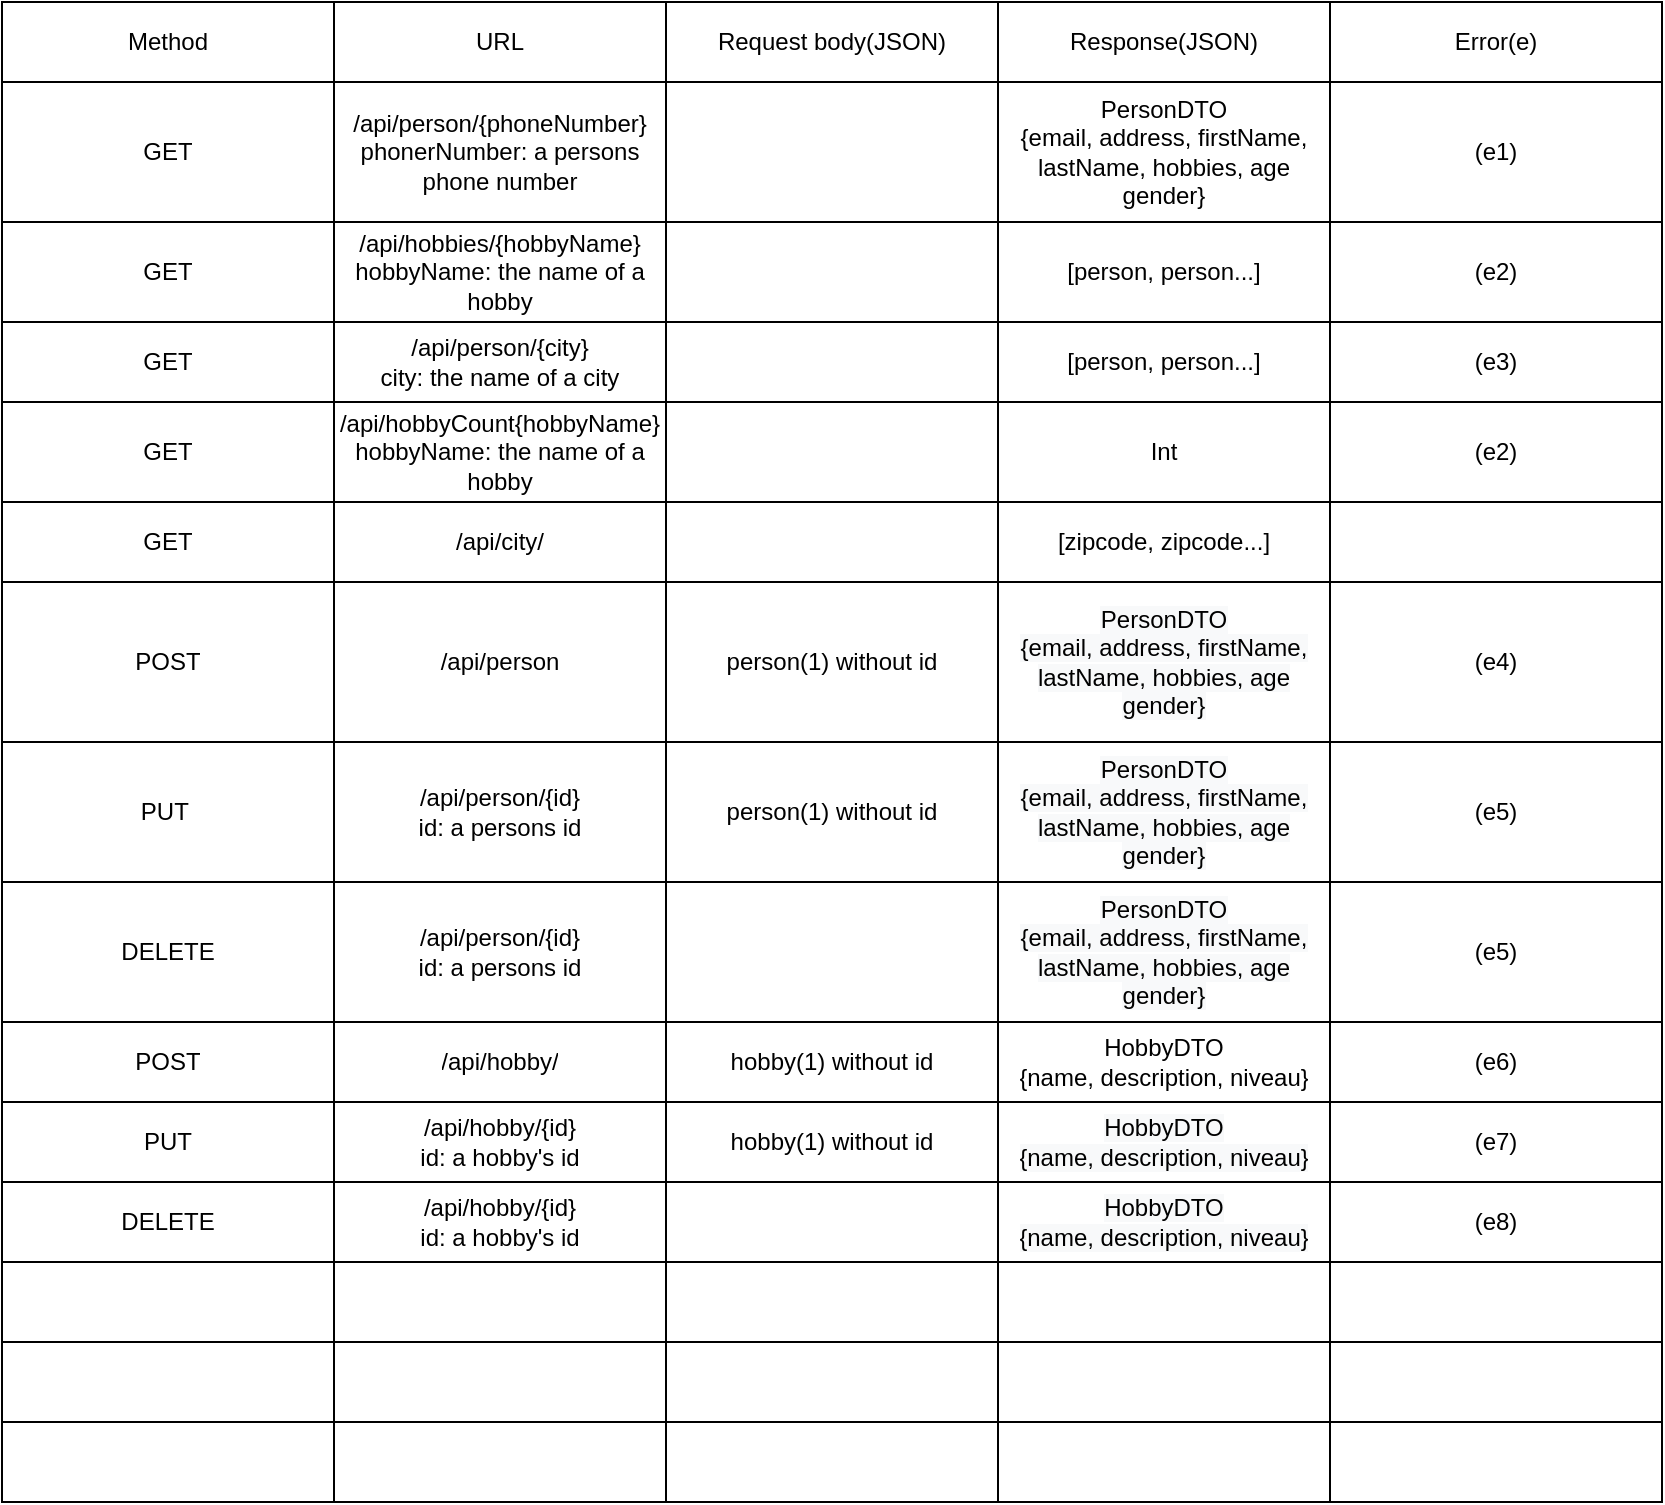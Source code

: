 <mxfile version="20.3.7" type="github">
  <diagram id="j8MIKw62AZeavG9Pxoqh" name="Side-1">
    <mxGraphModel dx="1038" dy="579" grid="1" gridSize="10" guides="1" tooltips="1" connect="1" arrows="1" fold="1" page="1" pageScale="1" pageWidth="827" pageHeight="1169" math="0" shadow="0">
      <root>
        <mxCell id="0" />
        <mxCell id="1" parent="0" />
        <mxCell id="_aWR4UNyZZ-UsJ6io7S8-28" value="" style="shape=table;startSize=0;container=1;collapsible=0;childLayout=tableLayout;" vertex="1" parent="1">
          <mxGeometry x="2" width="830" height="750" as="geometry" />
        </mxCell>
        <mxCell id="_aWR4UNyZZ-UsJ6io7S8-29" value="" style="shape=tableRow;horizontal=0;startSize=0;swimlaneHead=0;swimlaneBody=0;top=0;left=0;bottom=0;right=0;collapsible=0;dropTarget=0;fillColor=none;points=[[0,0.5],[1,0.5]];portConstraint=eastwest;" vertex="1" parent="_aWR4UNyZZ-UsJ6io7S8-28">
          <mxGeometry width="830" height="40" as="geometry" />
        </mxCell>
        <mxCell id="_aWR4UNyZZ-UsJ6io7S8-30" value="Method" style="shape=partialRectangle;html=1;whiteSpace=wrap;connectable=0;overflow=hidden;fillColor=none;top=0;left=0;bottom=0;right=0;pointerEvents=1;" vertex="1" parent="_aWR4UNyZZ-UsJ6io7S8-29">
          <mxGeometry width="166" height="40" as="geometry">
            <mxRectangle width="166" height="40" as="alternateBounds" />
          </mxGeometry>
        </mxCell>
        <mxCell id="_aWR4UNyZZ-UsJ6io7S8-31" value="URL" style="shape=partialRectangle;html=1;whiteSpace=wrap;connectable=0;overflow=hidden;fillColor=none;top=0;left=0;bottom=0;right=0;pointerEvents=1;" vertex="1" parent="_aWR4UNyZZ-UsJ6io7S8-29">
          <mxGeometry x="166" width="166" height="40" as="geometry">
            <mxRectangle width="166" height="40" as="alternateBounds" />
          </mxGeometry>
        </mxCell>
        <mxCell id="_aWR4UNyZZ-UsJ6io7S8-32" value="Request body(JSON)" style="shape=partialRectangle;html=1;whiteSpace=wrap;connectable=0;overflow=hidden;fillColor=none;top=0;left=0;bottom=0;right=0;pointerEvents=1;" vertex="1" parent="_aWR4UNyZZ-UsJ6io7S8-29">
          <mxGeometry x="332" width="166" height="40" as="geometry">
            <mxRectangle width="166" height="40" as="alternateBounds" />
          </mxGeometry>
        </mxCell>
        <mxCell id="_aWR4UNyZZ-UsJ6io7S8-33" value="Response(JSON)" style="shape=partialRectangle;html=1;whiteSpace=wrap;connectable=0;overflow=hidden;fillColor=none;top=0;left=0;bottom=0;right=0;pointerEvents=1;" vertex="1" parent="_aWR4UNyZZ-UsJ6io7S8-29">
          <mxGeometry x="498" width="166" height="40" as="geometry">
            <mxRectangle width="166" height="40" as="alternateBounds" />
          </mxGeometry>
        </mxCell>
        <mxCell id="_aWR4UNyZZ-UsJ6io7S8-34" value="Error(e)" style="shape=partialRectangle;html=1;whiteSpace=wrap;connectable=0;overflow=hidden;fillColor=none;top=0;left=0;bottom=0;right=0;pointerEvents=1;" vertex="1" parent="_aWR4UNyZZ-UsJ6io7S8-29">
          <mxGeometry x="664" width="166" height="40" as="geometry">
            <mxRectangle width="166" height="40" as="alternateBounds" />
          </mxGeometry>
        </mxCell>
        <mxCell id="_aWR4UNyZZ-UsJ6io7S8-35" value="" style="shape=tableRow;horizontal=0;startSize=0;swimlaneHead=0;swimlaneBody=0;top=0;left=0;bottom=0;right=0;collapsible=0;dropTarget=0;fillColor=none;points=[[0,0.5],[1,0.5]];portConstraint=eastwest;" vertex="1" parent="_aWR4UNyZZ-UsJ6io7S8-28">
          <mxGeometry y="40" width="830" height="70" as="geometry" />
        </mxCell>
        <mxCell id="_aWR4UNyZZ-UsJ6io7S8-36" value="GET" style="shape=partialRectangle;html=1;whiteSpace=wrap;connectable=0;overflow=hidden;fillColor=none;top=0;left=0;bottom=0;right=0;pointerEvents=1;" vertex="1" parent="_aWR4UNyZZ-UsJ6io7S8-35">
          <mxGeometry width="166" height="70" as="geometry">
            <mxRectangle width="166" height="70" as="alternateBounds" />
          </mxGeometry>
        </mxCell>
        <mxCell id="_aWR4UNyZZ-UsJ6io7S8-37" value="/api/person/{phoneNumber}&lt;br&gt;phonerNumber: a persons phone number" style="shape=partialRectangle;html=1;whiteSpace=wrap;connectable=0;overflow=hidden;fillColor=none;top=0;left=0;bottom=0;right=0;pointerEvents=1;" vertex="1" parent="_aWR4UNyZZ-UsJ6io7S8-35">
          <mxGeometry x="166" width="166" height="70" as="geometry">
            <mxRectangle width="166" height="70" as="alternateBounds" />
          </mxGeometry>
        </mxCell>
        <mxCell id="_aWR4UNyZZ-UsJ6io7S8-38" value="" style="shape=partialRectangle;html=1;whiteSpace=wrap;connectable=0;overflow=hidden;fillColor=none;top=0;left=0;bottom=0;right=0;pointerEvents=1;" vertex="1" parent="_aWR4UNyZZ-UsJ6io7S8-35">
          <mxGeometry x="332" width="166" height="70" as="geometry">
            <mxRectangle width="166" height="70" as="alternateBounds" />
          </mxGeometry>
        </mxCell>
        <mxCell id="_aWR4UNyZZ-UsJ6io7S8-39" value="PersonDTO&lt;br&gt;{email, address, firstName,&lt;br&gt;lastName, hobbies, age&lt;br&gt;gender}&lt;br&gt;" style="shape=partialRectangle;html=1;whiteSpace=wrap;connectable=0;overflow=hidden;fillColor=none;top=0;left=0;bottom=0;right=0;pointerEvents=1;" vertex="1" parent="_aWR4UNyZZ-UsJ6io7S8-35">
          <mxGeometry x="498" width="166" height="70" as="geometry">
            <mxRectangle width="166" height="70" as="alternateBounds" />
          </mxGeometry>
        </mxCell>
        <mxCell id="_aWR4UNyZZ-UsJ6io7S8-40" value="(e1)" style="shape=partialRectangle;html=1;whiteSpace=wrap;connectable=0;overflow=hidden;fillColor=none;top=0;left=0;bottom=0;right=0;pointerEvents=1;" vertex="1" parent="_aWR4UNyZZ-UsJ6io7S8-35">
          <mxGeometry x="664" width="166" height="70" as="geometry">
            <mxRectangle width="166" height="70" as="alternateBounds" />
          </mxGeometry>
        </mxCell>
        <mxCell id="_aWR4UNyZZ-UsJ6io7S8-41" value="" style="shape=tableRow;horizontal=0;startSize=0;swimlaneHead=0;swimlaneBody=0;top=0;left=0;bottom=0;right=0;collapsible=0;dropTarget=0;fillColor=none;points=[[0,0.5],[1,0.5]];portConstraint=eastwest;" vertex="1" parent="_aWR4UNyZZ-UsJ6io7S8-28">
          <mxGeometry y="110" width="830" height="50" as="geometry" />
        </mxCell>
        <mxCell id="_aWR4UNyZZ-UsJ6io7S8-42" value="GET" style="shape=partialRectangle;html=1;whiteSpace=wrap;connectable=0;overflow=hidden;fillColor=none;top=0;left=0;bottom=0;right=0;pointerEvents=1;" vertex="1" parent="_aWR4UNyZZ-UsJ6io7S8-41">
          <mxGeometry width="166" height="50" as="geometry">
            <mxRectangle width="166" height="50" as="alternateBounds" />
          </mxGeometry>
        </mxCell>
        <mxCell id="_aWR4UNyZZ-UsJ6io7S8-43" value="/api/hobbies/{hobbyName}&lt;br&gt;hobbyName: the name of a hobby" style="shape=partialRectangle;html=1;whiteSpace=wrap;connectable=0;overflow=hidden;fillColor=none;top=0;left=0;bottom=0;right=0;pointerEvents=1;" vertex="1" parent="_aWR4UNyZZ-UsJ6io7S8-41">
          <mxGeometry x="166" width="166" height="50" as="geometry">
            <mxRectangle width="166" height="50" as="alternateBounds" />
          </mxGeometry>
        </mxCell>
        <mxCell id="_aWR4UNyZZ-UsJ6io7S8-44" value="" style="shape=partialRectangle;html=1;whiteSpace=wrap;connectable=0;overflow=hidden;fillColor=none;top=0;left=0;bottom=0;right=0;pointerEvents=1;" vertex="1" parent="_aWR4UNyZZ-UsJ6io7S8-41">
          <mxGeometry x="332" width="166" height="50" as="geometry">
            <mxRectangle width="166" height="50" as="alternateBounds" />
          </mxGeometry>
        </mxCell>
        <mxCell id="_aWR4UNyZZ-UsJ6io7S8-45" value="[person, person...]" style="shape=partialRectangle;html=1;whiteSpace=wrap;connectable=0;overflow=hidden;fillColor=none;top=0;left=0;bottom=0;right=0;pointerEvents=1;" vertex="1" parent="_aWR4UNyZZ-UsJ6io7S8-41">
          <mxGeometry x="498" width="166" height="50" as="geometry">
            <mxRectangle width="166" height="50" as="alternateBounds" />
          </mxGeometry>
        </mxCell>
        <mxCell id="_aWR4UNyZZ-UsJ6io7S8-46" value="(e2)" style="shape=partialRectangle;html=1;whiteSpace=wrap;connectable=0;overflow=hidden;fillColor=none;top=0;left=0;bottom=0;right=0;pointerEvents=1;" vertex="1" parent="_aWR4UNyZZ-UsJ6io7S8-41">
          <mxGeometry x="664" width="166" height="50" as="geometry">
            <mxRectangle width="166" height="50" as="alternateBounds" />
          </mxGeometry>
        </mxCell>
        <mxCell id="_aWR4UNyZZ-UsJ6io7S8-47" value="" style="shape=tableRow;horizontal=0;startSize=0;swimlaneHead=0;swimlaneBody=0;top=0;left=0;bottom=0;right=0;collapsible=0;dropTarget=0;fillColor=none;points=[[0,0.5],[1,0.5]];portConstraint=eastwest;" vertex="1" parent="_aWR4UNyZZ-UsJ6io7S8-28">
          <mxGeometry y="160" width="830" height="40" as="geometry" />
        </mxCell>
        <mxCell id="_aWR4UNyZZ-UsJ6io7S8-48" value="GET" style="shape=partialRectangle;html=1;whiteSpace=wrap;connectable=0;overflow=hidden;fillColor=none;top=0;left=0;bottom=0;right=0;pointerEvents=1;" vertex="1" parent="_aWR4UNyZZ-UsJ6io7S8-47">
          <mxGeometry width="166" height="40" as="geometry">
            <mxRectangle width="166" height="40" as="alternateBounds" />
          </mxGeometry>
        </mxCell>
        <mxCell id="_aWR4UNyZZ-UsJ6io7S8-49" value="/api/person/{city}&lt;br&gt;city: the name of a city" style="shape=partialRectangle;html=1;whiteSpace=wrap;connectable=0;overflow=hidden;fillColor=none;top=0;left=0;bottom=0;right=0;pointerEvents=1;" vertex="1" parent="_aWR4UNyZZ-UsJ6io7S8-47">
          <mxGeometry x="166" width="166" height="40" as="geometry">
            <mxRectangle width="166" height="40" as="alternateBounds" />
          </mxGeometry>
        </mxCell>
        <mxCell id="_aWR4UNyZZ-UsJ6io7S8-50" value="" style="shape=partialRectangle;html=1;whiteSpace=wrap;connectable=0;overflow=hidden;fillColor=none;top=0;left=0;bottom=0;right=0;pointerEvents=1;" vertex="1" parent="_aWR4UNyZZ-UsJ6io7S8-47">
          <mxGeometry x="332" width="166" height="40" as="geometry">
            <mxRectangle width="166" height="40" as="alternateBounds" />
          </mxGeometry>
        </mxCell>
        <mxCell id="_aWR4UNyZZ-UsJ6io7S8-51" value="[person, person...]" style="shape=partialRectangle;html=1;whiteSpace=wrap;connectable=0;overflow=hidden;fillColor=none;top=0;left=0;bottom=0;right=0;pointerEvents=1;" vertex="1" parent="_aWR4UNyZZ-UsJ6io7S8-47">
          <mxGeometry x="498" width="166" height="40" as="geometry">
            <mxRectangle width="166" height="40" as="alternateBounds" />
          </mxGeometry>
        </mxCell>
        <mxCell id="_aWR4UNyZZ-UsJ6io7S8-52" value="(e3)" style="shape=partialRectangle;html=1;whiteSpace=wrap;connectable=0;overflow=hidden;fillColor=none;top=0;left=0;bottom=0;right=0;pointerEvents=1;" vertex="1" parent="_aWR4UNyZZ-UsJ6io7S8-47">
          <mxGeometry x="664" width="166" height="40" as="geometry">
            <mxRectangle width="166" height="40" as="alternateBounds" />
          </mxGeometry>
        </mxCell>
        <mxCell id="_aWR4UNyZZ-UsJ6io7S8-53" value="" style="shape=tableRow;horizontal=0;startSize=0;swimlaneHead=0;swimlaneBody=0;top=0;left=0;bottom=0;right=0;collapsible=0;dropTarget=0;fillColor=none;points=[[0,0.5],[1,0.5]];portConstraint=eastwest;" vertex="1" parent="_aWR4UNyZZ-UsJ6io7S8-28">
          <mxGeometry y="200" width="830" height="50" as="geometry" />
        </mxCell>
        <mxCell id="_aWR4UNyZZ-UsJ6io7S8-54" value="GET" style="shape=partialRectangle;html=1;whiteSpace=wrap;connectable=0;overflow=hidden;fillColor=none;top=0;left=0;bottom=0;right=0;pointerEvents=1;" vertex="1" parent="_aWR4UNyZZ-UsJ6io7S8-53">
          <mxGeometry width="166" height="50" as="geometry">
            <mxRectangle width="166" height="50" as="alternateBounds" />
          </mxGeometry>
        </mxCell>
        <mxCell id="_aWR4UNyZZ-UsJ6io7S8-55" value="/api/hobbyCount{hobbyName}&lt;br&gt;hobbyName: the name of a hobby" style="shape=partialRectangle;html=1;whiteSpace=wrap;connectable=0;overflow=hidden;fillColor=none;top=0;left=0;bottom=0;right=0;pointerEvents=1;" vertex="1" parent="_aWR4UNyZZ-UsJ6io7S8-53">
          <mxGeometry x="166" width="166" height="50" as="geometry">
            <mxRectangle width="166" height="50" as="alternateBounds" />
          </mxGeometry>
        </mxCell>
        <mxCell id="_aWR4UNyZZ-UsJ6io7S8-56" value="" style="shape=partialRectangle;html=1;whiteSpace=wrap;connectable=0;overflow=hidden;fillColor=none;top=0;left=0;bottom=0;right=0;pointerEvents=1;" vertex="1" parent="_aWR4UNyZZ-UsJ6io7S8-53">
          <mxGeometry x="332" width="166" height="50" as="geometry">
            <mxRectangle width="166" height="50" as="alternateBounds" />
          </mxGeometry>
        </mxCell>
        <mxCell id="_aWR4UNyZZ-UsJ6io7S8-57" value="Int" style="shape=partialRectangle;html=1;whiteSpace=wrap;connectable=0;overflow=hidden;fillColor=none;top=0;left=0;bottom=0;right=0;pointerEvents=1;" vertex="1" parent="_aWR4UNyZZ-UsJ6io7S8-53">
          <mxGeometry x="498" width="166" height="50" as="geometry">
            <mxRectangle width="166" height="50" as="alternateBounds" />
          </mxGeometry>
        </mxCell>
        <mxCell id="_aWR4UNyZZ-UsJ6io7S8-58" value="(e2)" style="shape=partialRectangle;html=1;whiteSpace=wrap;connectable=0;overflow=hidden;fillColor=none;top=0;left=0;bottom=0;right=0;pointerEvents=1;" vertex="1" parent="_aWR4UNyZZ-UsJ6io7S8-53">
          <mxGeometry x="664" width="166" height="50" as="geometry">
            <mxRectangle width="166" height="50" as="alternateBounds" />
          </mxGeometry>
        </mxCell>
        <mxCell id="_aWR4UNyZZ-UsJ6io7S8-59" value="" style="shape=tableRow;horizontal=0;startSize=0;swimlaneHead=0;swimlaneBody=0;top=0;left=0;bottom=0;right=0;collapsible=0;dropTarget=0;fillColor=none;points=[[0,0.5],[1,0.5]];portConstraint=eastwest;" vertex="1" parent="_aWR4UNyZZ-UsJ6io7S8-28">
          <mxGeometry y="250" width="830" height="40" as="geometry" />
        </mxCell>
        <mxCell id="_aWR4UNyZZ-UsJ6io7S8-60" value="GET" style="shape=partialRectangle;html=1;whiteSpace=wrap;connectable=0;overflow=hidden;fillColor=none;top=0;left=0;bottom=0;right=0;pointerEvents=1;" vertex="1" parent="_aWR4UNyZZ-UsJ6io7S8-59">
          <mxGeometry width="166" height="40" as="geometry">
            <mxRectangle width="166" height="40" as="alternateBounds" />
          </mxGeometry>
        </mxCell>
        <mxCell id="_aWR4UNyZZ-UsJ6io7S8-61" value="/api/city/" style="shape=partialRectangle;html=1;whiteSpace=wrap;connectable=0;overflow=hidden;fillColor=none;top=0;left=0;bottom=0;right=0;pointerEvents=1;" vertex="1" parent="_aWR4UNyZZ-UsJ6io7S8-59">
          <mxGeometry x="166" width="166" height="40" as="geometry">
            <mxRectangle width="166" height="40" as="alternateBounds" />
          </mxGeometry>
        </mxCell>
        <mxCell id="_aWR4UNyZZ-UsJ6io7S8-62" value="" style="shape=partialRectangle;html=1;whiteSpace=wrap;connectable=0;overflow=hidden;fillColor=none;top=0;left=0;bottom=0;right=0;pointerEvents=1;" vertex="1" parent="_aWR4UNyZZ-UsJ6io7S8-59">
          <mxGeometry x="332" width="166" height="40" as="geometry">
            <mxRectangle width="166" height="40" as="alternateBounds" />
          </mxGeometry>
        </mxCell>
        <mxCell id="_aWR4UNyZZ-UsJ6io7S8-63" value="[zipcode, zipcode...]" style="shape=partialRectangle;html=1;whiteSpace=wrap;connectable=0;overflow=hidden;fillColor=none;top=0;left=0;bottom=0;right=0;pointerEvents=1;" vertex="1" parent="_aWR4UNyZZ-UsJ6io7S8-59">
          <mxGeometry x="498" width="166" height="40" as="geometry">
            <mxRectangle width="166" height="40" as="alternateBounds" />
          </mxGeometry>
        </mxCell>
        <mxCell id="_aWR4UNyZZ-UsJ6io7S8-64" value="" style="shape=partialRectangle;html=1;whiteSpace=wrap;connectable=0;overflow=hidden;fillColor=none;top=0;left=0;bottom=0;right=0;pointerEvents=1;" vertex="1" parent="_aWR4UNyZZ-UsJ6io7S8-59">
          <mxGeometry x="664" width="166" height="40" as="geometry">
            <mxRectangle width="166" height="40" as="alternateBounds" />
          </mxGeometry>
        </mxCell>
        <mxCell id="_aWR4UNyZZ-UsJ6io7S8-65" value="" style="shape=tableRow;horizontal=0;startSize=0;swimlaneHead=0;swimlaneBody=0;top=0;left=0;bottom=0;right=0;collapsible=0;dropTarget=0;fillColor=none;points=[[0,0.5],[1,0.5]];portConstraint=eastwest;" vertex="1" parent="_aWR4UNyZZ-UsJ6io7S8-28">
          <mxGeometry y="290" width="830" height="80" as="geometry" />
        </mxCell>
        <mxCell id="_aWR4UNyZZ-UsJ6io7S8-66" value="POST" style="shape=partialRectangle;html=1;whiteSpace=wrap;connectable=0;overflow=hidden;fillColor=none;top=0;left=0;bottom=0;right=0;pointerEvents=1;" vertex="1" parent="_aWR4UNyZZ-UsJ6io7S8-65">
          <mxGeometry width="166" height="80" as="geometry">
            <mxRectangle width="166" height="80" as="alternateBounds" />
          </mxGeometry>
        </mxCell>
        <mxCell id="_aWR4UNyZZ-UsJ6io7S8-67" value="/api/person" style="shape=partialRectangle;html=1;whiteSpace=wrap;connectable=0;overflow=hidden;fillColor=none;top=0;left=0;bottom=0;right=0;pointerEvents=1;" vertex="1" parent="_aWR4UNyZZ-UsJ6io7S8-65">
          <mxGeometry x="166" width="166" height="80" as="geometry">
            <mxRectangle width="166" height="80" as="alternateBounds" />
          </mxGeometry>
        </mxCell>
        <mxCell id="_aWR4UNyZZ-UsJ6io7S8-68" value="person(1) without id" style="shape=partialRectangle;html=1;whiteSpace=wrap;connectable=0;overflow=hidden;fillColor=none;top=0;left=0;bottom=0;right=0;pointerEvents=1;" vertex="1" parent="_aWR4UNyZZ-UsJ6io7S8-65">
          <mxGeometry x="332" width="166" height="80" as="geometry">
            <mxRectangle width="166" height="80" as="alternateBounds" />
          </mxGeometry>
        </mxCell>
        <mxCell id="_aWR4UNyZZ-UsJ6io7S8-69" value="&lt;span style=&quot;color: rgb(0, 0, 0); font-family: Helvetica; font-size: 12px; font-style: normal; font-variant-ligatures: normal; font-variant-caps: normal; font-weight: 400; letter-spacing: normal; orphans: 2; text-align: center; text-indent: 0px; text-transform: none; widows: 2; word-spacing: 0px; -webkit-text-stroke-width: 0px; background-color: rgb(248, 249, 250); text-decoration-thickness: initial; text-decoration-style: initial; text-decoration-color: initial; float: none; display: inline !important;&quot;&gt;PersonDTO&lt;/span&gt;&lt;br style=&quot;color: rgb(0, 0, 0); font-family: Helvetica; font-size: 12px; font-style: normal; font-variant-ligatures: normal; font-variant-caps: normal; font-weight: 400; letter-spacing: normal; orphans: 2; text-align: center; text-indent: 0px; text-transform: none; widows: 2; word-spacing: 0px; -webkit-text-stroke-width: 0px; background-color: rgb(248, 249, 250); text-decoration-thickness: initial; text-decoration-style: initial; text-decoration-color: initial;&quot;&gt;&lt;span style=&quot;color: rgb(0, 0, 0); font-family: Helvetica; font-size: 12px; font-style: normal; font-variant-ligatures: normal; font-variant-caps: normal; font-weight: 400; letter-spacing: normal; orphans: 2; text-align: center; text-indent: 0px; text-transform: none; widows: 2; word-spacing: 0px; -webkit-text-stroke-width: 0px; background-color: rgb(248, 249, 250); text-decoration-thickness: initial; text-decoration-style: initial; text-decoration-color: initial; float: none; display: inline !important;&quot;&gt;{email, address, firstName,&lt;/span&gt;&lt;br style=&quot;color: rgb(0, 0, 0); font-family: Helvetica; font-size: 12px; font-style: normal; font-variant-ligatures: normal; font-variant-caps: normal; font-weight: 400; letter-spacing: normal; orphans: 2; text-align: center; text-indent: 0px; text-transform: none; widows: 2; word-spacing: 0px; -webkit-text-stroke-width: 0px; background-color: rgb(248, 249, 250); text-decoration-thickness: initial; text-decoration-style: initial; text-decoration-color: initial;&quot;&gt;&lt;span style=&quot;color: rgb(0, 0, 0); font-family: Helvetica; font-size: 12px; font-style: normal; font-variant-ligatures: normal; font-variant-caps: normal; font-weight: 400; letter-spacing: normal; orphans: 2; text-align: center; text-indent: 0px; text-transform: none; widows: 2; word-spacing: 0px; -webkit-text-stroke-width: 0px; background-color: rgb(248, 249, 250); text-decoration-thickness: initial; text-decoration-style: initial; text-decoration-color: initial; float: none; display: inline !important;&quot;&gt;lastName, hobbies, age&lt;/span&gt;&lt;br style=&quot;color: rgb(0, 0, 0); font-family: Helvetica; font-size: 12px; font-style: normal; font-variant-ligatures: normal; font-variant-caps: normal; font-weight: 400; letter-spacing: normal; orphans: 2; text-align: center; text-indent: 0px; text-transform: none; widows: 2; word-spacing: 0px; -webkit-text-stroke-width: 0px; background-color: rgb(248, 249, 250); text-decoration-thickness: initial; text-decoration-style: initial; text-decoration-color: initial;&quot;&gt;&lt;span style=&quot;color: rgb(0, 0, 0); font-family: Helvetica; font-size: 12px; font-style: normal; font-variant-ligatures: normal; font-variant-caps: normal; font-weight: 400; letter-spacing: normal; orphans: 2; text-align: center; text-indent: 0px; text-transform: none; widows: 2; word-spacing: 0px; -webkit-text-stroke-width: 0px; background-color: rgb(248, 249, 250); text-decoration-thickness: initial; text-decoration-style: initial; text-decoration-color: initial; float: none; display: inline !important;&quot;&gt;gender}&lt;/span&gt;" style="shape=partialRectangle;html=1;whiteSpace=wrap;connectable=0;overflow=hidden;fillColor=none;top=0;left=0;bottom=0;right=0;pointerEvents=1;" vertex="1" parent="_aWR4UNyZZ-UsJ6io7S8-65">
          <mxGeometry x="498" width="166" height="80" as="geometry">
            <mxRectangle width="166" height="80" as="alternateBounds" />
          </mxGeometry>
        </mxCell>
        <mxCell id="_aWR4UNyZZ-UsJ6io7S8-70" value="(e4)" style="shape=partialRectangle;html=1;whiteSpace=wrap;connectable=0;overflow=hidden;fillColor=none;top=0;left=0;bottom=0;right=0;pointerEvents=1;" vertex="1" parent="_aWR4UNyZZ-UsJ6io7S8-65">
          <mxGeometry x="664" width="166" height="80" as="geometry">
            <mxRectangle width="166" height="80" as="alternateBounds" />
          </mxGeometry>
        </mxCell>
        <mxCell id="_aWR4UNyZZ-UsJ6io7S8-71" value="" style="shape=tableRow;horizontal=0;startSize=0;swimlaneHead=0;swimlaneBody=0;top=0;left=0;bottom=0;right=0;collapsible=0;dropTarget=0;fillColor=none;points=[[0,0.5],[1,0.5]];portConstraint=eastwest;" vertex="1" parent="_aWR4UNyZZ-UsJ6io7S8-28">
          <mxGeometry y="370" width="830" height="70" as="geometry" />
        </mxCell>
        <mxCell id="_aWR4UNyZZ-UsJ6io7S8-72" value="PUT&lt;span style=&quot;white-space: pre;&quot;&gt;	&lt;/span&gt;" style="shape=partialRectangle;html=1;whiteSpace=wrap;connectable=0;overflow=hidden;fillColor=none;top=0;left=0;bottom=0;right=0;pointerEvents=1;" vertex="1" parent="_aWR4UNyZZ-UsJ6io7S8-71">
          <mxGeometry width="166" height="70" as="geometry">
            <mxRectangle width="166" height="70" as="alternateBounds" />
          </mxGeometry>
        </mxCell>
        <mxCell id="_aWR4UNyZZ-UsJ6io7S8-73" value="/api/person/{id}&lt;br&gt;id: a persons id" style="shape=partialRectangle;html=1;whiteSpace=wrap;connectable=0;overflow=hidden;fillColor=none;top=0;left=0;bottom=0;right=0;pointerEvents=1;" vertex="1" parent="_aWR4UNyZZ-UsJ6io7S8-71">
          <mxGeometry x="166" width="166" height="70" as="geometry">
            <mxRectangle width="166" height="70" as="alternateBounds" />
          </mxGeometry>
        </mxCell>
        <mxCell id="_aWR4UNyZZ-UsJ6io7S8-74" value="person(1) without id" style="shape=partialRectangle;html=1;whiteSpace=wrap;connectable=0;overflow=hidden;fillColor=none;top=0;left=0;bottom=0;right=0;pointerEvents=1;" vertex="1" parent="_aWR4UNyZZ-UsJ6io7S8-71">
          <mxGeometry x="332" width="166" height="70" as="geometry">
            <mxRectangle width="166" height="70" as="alternateBounds" />
          </mxGeometry>
        </mxCell>
        <mxCell id="_aWR4UNyZZ-UsJ6io7S8-75" value="&lt;span style=&quot;color: rgb(0, 0, 0); font-family: Helvetica; font-size: 12px; font-style: normal; font-variant-ligatures: normal; font-variant-caps: normal; font-weight: 400; letter-spacing: normal; orphans: 2; text-align: center; text-indent: 0px; text-transform: none; widows: 2; word-spacing: 0px; -webkit-text-stroke-width: 0px; background-color: rgb(248, 249, 250); text-decoration-thickness: initial; text-decoration-style: initial; text-decoration-color: initial; float: none; display: inline !important;&quot;&gt;PersonDTO&lt;/span&gt;&lt;br style=&quot;color: rgb(0, 0, 0); font-family: Helvetica; font-size: 12px; font-style: normal; font-variant-ligatures: normal; font-variant-caps: normal; font-weight: 400; letter-spacing: normal; orphans: 2; text-align: center; text-indent: 0px; text-transform: none; widows: 2; word-spacing: 0px; -webkit-text-stroke-width: 0px; background-color: rgb(248, 249, 250); text-decoration-thickness: initial; text-decoration-style: initial; text-decoration-color: initial;&quot;&gt;&lt;span style=&quot;color: rgb(0, 0, 0); font-family: Helvetica; font-size: 12px; font-style: normal; font-variant-ligatures: normal; font-variant-caps: normal; font-weight: 400; letter-spacing: normal; orphans: 2; text-align: center; text-indent: 0px; text-transform: none; widows: 2; word-spacing: 0px; -webkit-text-stroke-width: 0px; background-color: rgb(248, 249, 250); text-decoration-thickness: initial; text-decoration-style: initial; text-decoration-color: initial; float: none; display: inline !important;&quot;&gt;{email, address, firstName,&lt;/span&gt;&lt;br style=&quot;color: rgb(0, 0, 0); font-family: Helvetica; font-size: 12px; font-style: normal; font-variant-ligatures: normal; font-variant-caps: normal; font-weight: 400; letter-spacing: normal; orphans: 2; text-align: center; text-indent: 0px; text-transform: none; widows: 2; word-spacing: 0px; -webkit-text-stroke-width: 0px; background-color: rgb(248, 249, 250); text-decoration-thickness: initial; text-decoration-style: initial; text-decoration-color: initial;&quot;&gt;&lt;span style=&quot;color: rgb(0, 0, 0); font-family: Helvetica; font-size: 12px; font-style: normal; font-variant-ligatures: normal; font-variant-caps: normal; font-weight: 400; letter-spacing: normal; orphans: 2; text-align: center; text-indent: 0px; text-transform: none; widows: 2; word-spacing: 0px; -webkit-text-stroke-width: 0px; background-color: rgb(248, 249, 250); text-decoration-thickness: initial; text-decoration-style: initial; text-decoration-color: initial; float: none; display: inline !important;&quot;&gt;lastName, hobbies, age&lt;/span&gt;&lt;br style=&quot;color: rgb(0, 0, 0); font-family: Helvetica; font-size: 12px; font-style: normal; font-variant-ligatures: normal; font-variant-caps: normal; font-weight: 400; letter-spacing: normal; orphans: 2; text-align: center; text-indent: 0px; text-transform: none; widows: 2; word-spacing: 0px; -webkit-text-stroke-width: 0px; background-color: rgb(248, 249, 250); text-decoration-thickness: initial; text-decoration-style: initial; text-decoration-color: initial;&quot;&gt;&lt;span style=&quot;color: rgb(0, 0, 0); font-family: Helvetica; font-size: 12px; font-style: normal; font-variant-ligatures: normal; font-variant-caps: normal; font-weight: 400; letter-spacing: normal; orphans: 2; text-align: center; text-indent: 0px; text-transform: none; widows: 2; word-spacing: 0px; -webkit-text-stroke-width: 0px; background-color: rgb(248, 249, 250); text-decoration-thickness: initial; text-decoration-style: initial; text-decoration-color: initial; float: none; display: inline !important;&quot;&gt;gender}&lt;/span&gt;" style="shape=partialRectangle;html=1;whiteSpace=wrap;connectable=0;overflow=hidden;fillColor=none;top=0;left=0;bottom=0;right=0;pointerEvents=1;" vertex="1" parent="_aWR4UNyZZ-UsJ6io7S8-71">
          <mxGeometry x="498" width="166" height="70" as="geometry">
            <mxRectangle width="166" height="70" as="alternateBounds" />
          </mxGeometry>
        </mxCell>
        <mxCell id="_aWR4UNyZZ-UsJ6io7S8-76" value="(e5)" style="shape=partialRectangle;html=1;whiteSpace=wrap;connectable=0;overflow=hidden;fillColor=none;top=0;left=0;bottom=0;right=0;pointerEvents=1;" vertex="1" parent="_aWR4UNyZZ-UsJ6io7S8-71">
          <mxGeometry x="664" width="166" height="70" as="geometry">
            <mxRectangle width="166" height="70" as="alternateBounds" />
          </mxGeometry>
        </mxCell>
        <mxCell id="_aWR4UNyZZ-UsJ6io7S8-77" value="" style="shape=tableRow;horizontal=0;startSize=0;swimlaneHead=0;swimlaneBody=0;top=0;left=0;bottom=0;right=0;collapsible=0;dropTarget=0;fillColor=none;points=[[0,0.5],[1,0.5]];portConstraint=eastwest;" vertex="1" parent="_aWR4UNyZZ-UsJ6io7S8-28">
          <mxGeometry y="440" width="830" height="70" as="geometry" />
        </mxCell>
        <mxCell id="_aWR4UNyZZ-UsJ6io7S8-78" value="DELETE" style="shape=partialRectangle;html=1;whiteSpace=wrap;connectable=0;overflow=hidden;fillColor=none;top=0;left=0;bottom=0;right=0;pointerEvents=1;" vertex="1" parent="_aWR4UNyZZ-UsJ6io7S8-77">
          <mxGeometry width="166" height="70" as="geometry">
            <mxRectangle width="166" height="70" as="alternateBounds" />
          </mxGeometry>
        </mxCell>
        <mxCell id="_aWR4UNyZZ-UsJ6io7S8-79" value="/api/person/{id}&lt;br&gt;id: a persons id" style="shape=partialRectangle;html=1;whiteSpace=wrap;connectable=0;overflow=hidden;fillColor=none;top=0;left=0;bottom=0;right=0;pointerEvents=1;" vertex="1" parent="_aWR4UNyZZ-UsJ6io7S8-77">
          <mxGeometry x="166" width="166" height="70" as="geometry">
            <mxRectangle width="166" height="70" as="alternateBounds" />
          </mxGeometry>
        </mxCell>
        <mxCell id="_aWR4UNyZZ-UsJ6io7S8-80" value="" style="shape=partialRectangle;html=1;whiteSpace=wrap;connectable=0;overflow=hidden;fillColor=none;top=0;left=0;bottom=0;right=0;pointerEvents=1;" vertex="1" parent="_aWR4UNyZZ-UsJ6io7S8-77">
          <mxGeometry x="332" width="166" height="70" as="geometry">
            <mxRectangle width="166" height="70" as="alternateBounds" />
          </mxGeometry>
        </mxCell>
        <mxCell id="_aWR4UNyZZ-UsJ6io7S8-81" value="&lt;span style=&quot;color: rgb(0, 0, 0); font-family: Helvetica; font-size: 12px; font-style: normal; font-variant-ligatures: normal; font-variant-caps: normal; font-weight: 400; letter-spacing: normal; orphans: 2; text-align: center; text-indent: 0px; text-transform: none; widows: 2; word-spacing: 0px; -webkit-text-stroke-width: 0px; background-color: rgb(248, 249, 250); text-decoration-thickness: initial; text-decoration-style: initial; text-decoration-color: initial; float: none; display: inline !important;&quot;&gt;PersonDTO&lt;/span&gt;&lt;br style=&quot;color: rgb(0, 0, 0); font-family: Helvetica; font-size: 12px; font-style: normal; font-variant-ligatures: normal; font-variant-caps: normal; font-weight: 400; letter-spacing: normal; orphans: 2; text-align: center; text-indent: 0px; text-transform: none; widows: 2; word-spacing: 0px; -webkit-text-stroke-width: 0px; background-color: rgb(248, 249, 250); text-decoration-thickness: initial; text-decoration-style: initial; text-decoration-color: initial;&quot;&gt;&lt;span style=&quot;color: rgb(0, 0, 0); font-family: Helvetica; font-size: 12px; font-style: normal; font-variant-ligatures: normal; font-variant-caps: normal; font-weight: 400; letter-spacing: normal; orphans: 2; text-align: center; text-indent: 0px; text-transform: none; widows: 2; word-spacing: 0px; -webkit-text-stroke-width: 0px; background-color: rgb(248, 249, 250); text-decoration-thickness: initial; text-decoration-style: initial; text-decoration-color: initial; float: none; display: inline !important;&quot;&gt;{email, address, firstName,&lt;/span&gt;&lt;br style=&quot;color: rgb(0, 0, 0); font-family: Helvetica; font-size: 12px; font-style: normal; font-variant-ligatures: normal; font-variant-caps: normal; font-weight: 400; letter-spacing: normal; orphans: 2; text-align: center; text-indent: 0px; text-transform: none; widows: 2; word-spacing: 0px; -webkit-text-stroke-width: 0px; background-color: rgb(248, 249, 250); text-decoration-thickness: initial; text-decoration-style: initial; text-decoration-color: initial;&quot;&gt;&lt;span style=&quot;color: rgb(0, 0, 0); font-family: Helvetica; font-size: 12px; font-style: normal; font-variant-ligatures: normal; font-variant-caps: normal; font-weight: 400; letter-spacing: normal; orphans: 2; text-align: center; text-indent: 0px; text-transform: none; widows: 2; word-spacing: 0px; -webkit-text-stroke-width: 0px; background-color: rgb(248, 249, 250); text-decoration-thickness: initial; text-decoration-style: initial; text-decoration-color: initial; float: none; display: inline !important;&quot;&gt;lastName, hobbies, age&lt;/span&gt;&lt;br style=&quot;color: rgb(0, 0, 0); font-family: Helvetica; font-size: 12px; font-style: normal; font-variant-ligatures: normal; font-variant-caps: normal; font-weight: 400; letter-spacing: normal; orphans: 2; text-align: center; text-indent: 0px; text-transform: none; widows: 2; word-spacing: 0px; -webkit-text-stroke-width: 0px; background-color: rgb(248, 249, 250); text-decoration-thickness: initial; text-decoration-style: initial; text-decoration-color: initial;&quot;&gt;&lt;span style=&quot;color: rgb(0, 0, 0); font-family: Helvetica; font-size: 12px; font-style: normal; font-variant-ligatures: normal; font-variant-caps: normal; font-weight: 400; letter-spacing: normal; orphans: 2; text-align: center; text-indent: 0px; text-transform: none; widows: 2; word-spacing: 0px; -webkit-text-stroke-width: 0px; background-color: rgb(248, 249, 250); text-decoration-thickness: initial; text-decoration-style: initial; text-decoration-color: initial; float: none; display: inline !important;&quot;&gt;gender}&lt;/span&gt;" style="shape=partialRectangle;html=1;whiteSpace=wrap;connectable=0;overflow=hidden;fillColor=none;top=0;left=0;bottom=0;right=0;pointerEvents=1;" vertex="1" parent="_aWR4UNyZZ-UsJ6io7S8-77">
          <mxGeometry x="498" width="166" height="70" as="geometry">
            <mxRectangle width="166" height="70" as="alternateBounds" />
          </mxGeometry>
        </mxCell>
        <mxCell id="_aWR4UNyZZ-UsJ6io7S8-82" value="(e5)" style="shape=partialRectangle;html=1;whiteSpace=wrap;connectable=0;overflow=hidden;fillColor=none;top=0;left=0;bottom=0;right=0;pointerEvents=1;" vertex="1" parent="_aWR4UNyZZ-UsJ6io7S8-77">
          <mxGeometry x="664" width="166" height="70" as="geometry">
            <mxRectangle width="166" height="70" as="alternateBounds" />
          </mxGeometry>
        </mxCell>
        <mxCell id="_aWR4UNyZZ-UsJ6io7S8-83" value="" style="shape=tableRow;horizontal=0;startSize=0;swimlaneHead=0;swimlaneBody=0;top=0;left=0;bottom=0;right=0;collapsible=0;dropTarget=0;fillColor=none;points=[[0,0.5],[1,0.5]];portConstraint=eastwest;" vertex="1" parent="_aWR4UNyZZ-UsJ6io7S8-28">
          <mxGeometry y="510" width="830" height="40" as="geometry" />
        </mxCell>
        <mxCell id="_aWR4UNyZZ-UsJ6io7S8-84" value="POST" style="shape=partialRectangle;html=1;whiteSpace=wrap;connectable=0;overflow=hidden;fillColor=none;top=0;left=0;bottom=0;right=0;pointerEvents=1;" vertex="1" parent="_aWR4UNyZZ-UsJ6io7S8-83">
          <mxGeometry width="166" height="40" as="geometry">
            <mxRectangle width="166" height="40" as="alternateBounds" />
          </mxGeometry>
        </mxCell>
        <mxCell id="_aWR4UNyZZ-UsJ6io7S8-85" value="/api/hobby/" style="shape=partialRectangle;html=1;whiteSpace=wrap;connectable=0;overflow=hidden;fillColor=none;top=0;left=0;bottom=0;right=0;pointerEvents=1;" vertex="1" parent="_aWR4UNyZZ-UsJ6io7S8-83">
          <mxGeometry x="166" width="166" height="40" as="geometry">
            <mxRectangle width="166" height="40" as="alternateBounds" />
          </mxGeometry>
        </mxCell>
        <mxCell id="_aWR4UNyZZ-UsJ6io7S8-86" value="hobby(1) without id" style="shape=partialRectangle;html=1;whiteSpace=wrap;connectable=0;overflow=hidden;fillColor=none;top=0;left=0;bottom=0;right=0;pointerEvents=1;" vertex="1" parent="_aWR4UNyZZ-UsJ6io7S8-83">
          <mxGeometry x="332" width="166" height="40" as="geometry">
            <mxRectangle width="166" height="40" as="alternateBounds" />
          </mxGeometry>
        </mxCell>
        <mxCell id="_aWR4UNyZZ-UsJ6io7S8-87" value="HobbyDTO&lt;br&gt;{name, description, niveau}" style="shape=partialRectangle;html=1;whiteSpace=wrap;connectable=0;overflow=hidden;fillColor=none;top=0;left=0;bottom=0;right=0;pointerEvents=1;" vertex="1" parent="_aWR4UNyZZ-UsJ6io7S8-83">
          <mxGeometry x="498" width="166" height="40" as="geometry">
            <mxRectangle width="166" height="40" as="alternateBounds" />
          </mxGeometry>
        </mxCell>
        <mxCell id="_aWR4UNyZZ-UsJ6io7S8-88" value="(e6)" style="shape=partialRectangle;html=1;whiteSpace=wrap;connectable=0;overflow=hidden;fillColor=none;top=0;left=0;bottom=0;right=0;pointerEvents=1;" vertex="1" parent="_aWR4UNyZZ-UsJ6io7S8-83">
          <mxGeometry x="664" width="166" height="40" as="geometry">
            <mxRectangle width="166" height="40" as="alternateBounds" />
          </mxGeometry>
        </mxCell>
        <mxCell id="_aWR4UNyZZ-UsJ6io7S8-89" value="" style="shape=tableRow;horizontal=0;startSize=0;swimlaneHead=0;swimlaneBody=0;top=0;left=0;bottom=0;right=0;collapsible=0;dropTarget=0;fillColor=none;points=[[0,0.5],[1,0.5]];portConstraint=eastwest;" vertex="1" parent="_aWR4UNyZZ-UsJ6io7S8-28">
          <mxGeometry y="550" width="830" height="40" as="geometry" />
        </mxCell>
        <mxCell id="_aWR4UNyZZ-UsJ6io7S8-90" value="PUT" style="shape=partialRectangle;html=1;whiteSpace=wrap;connectable=0;overflow=hidden;fillColor=none;top=0;left=0;bottom=0;right=0;pointerEvents=1;" vertex="1" parent="_aWR4UNyZZ-UsJ6io7S8-89">
          <mxGeometry width="166" height="40" as="geometry">
            <mxRectangle width="166" height="40" as="alternateBounds" />
          </mxGeometry>
        </mxCell>
        <mxCell id="_aWR4UNyZZ-UsJ6io7S8-91" value="/api/hobby/{id}&lt;br&gt;id: a hobby&#39;s id" style="shape=partialRectangle;html=1;whiteSpace=wrap;connectable=0;overflow=hidden;fillColor=none;top=0;left=0;bottom=0;right=0;pointerEvents=1;" vertex="1" parent="_aWR4UNyZZ-UsJ6io7S8-89">
          <mxGeometry x="166" width="166" height="40" as="geometry">
            <mxRectangle width="166" height="40" as="alternateBounds" />
          </mxGeometry>
        </mxCell>
        <mxCell id="_aWR4UNyZZ-UsJ6io7S8-92" value="hobby(1) without id" style="shape=partialRectangle;html=1;whiteSpace=wrap;connectable=0;overflow=hidden;fillColor=none;top=0;left=0;bottom=0;right=0;pointerEvents=1;" vertex="1" parent="_aWR4UNyZZ-UsJ6io7S8-89">
          <mxGeometry x="332" width="166" height="40" as="geometry">
            <mxRectangle width="166" height="40" as="alternateBounds" />
          </mxGeometry>
        </mxCell>
        <mxCell id="_aWR4UNyZZ-UsJ6io7S8-93" value="&lt;span style=&quot;color: rgb(0, 0, 0); font-family: Helvetica; font-size: 12px; font-style: normal; font-variant-ligatures: normal; font-variant-caps: normal; font-weight: 400; letter-spacing: normal; orphans: 2; text-align: center; text-indent: 0px; text-transform: none; widows: 2; word-spacing: 0px; -webkit-text-stroke-width: 0px; background-color: rgb(248, 249, 250); text-decoration-thickness: initial; text-decoration-style: initial; text-decoration-color: initial; float: none; display: inline !important;&quot;&gt;HobbyDTO&lt;/span&gt;&lt;br style=&quot;color: rgb(0, 0, 0); font-family: Helvetica; font-size: 12px; font-style: normal; font-variant-ligatures: normal; font-variant-caps: normal; font-weight: 400; letter-spacing: normal; orphans: 2; text-align: center; text-indent: 0px; text-transform: none; widows: 2; word-spacing: 0px; -webkit-text-stroke-width: 0px; background-color: rgb(248, 249, 250); text-decoration-thickness: initial; text-decoration-style: initial; text-decoration-color: initial;&quot;&gt;&lt;span style=&quot;color: rgb(0, 0, 0); font-family: Helvetica; font-size: 12px; font-style: normal; font-variant-ligatures: normal; font-variant-caps: normal; font-weight: 400; letter-spacing: normal; orphans: 2; text-align: center; text-indent: 0px; text-transform: none; widows: 2; word-spacing: 0px; -webkit-text-stroke-width: 0px; background-color: rgb(248, 249, 250); text-decoration-thickness: initial; text-decoration-style: initial; text-decoration-color: initial; float: none; display: inline !important;&quot;&gt;{name, description, niveau}&lt;/span&gt;" style="shape=partialRectangle;html=1;whiteSpace=wrap;connectable=0;overflow=hidden;fillColor=none;top=0;left=0;bottom=0;right=0;pointerEvents=1;" vertex="1" parent="_aWR4UNyZZ-UsJ6io7S8-89">
          <mxGeometry x="498" width="166" height="40" as="geometry">
            <mxRectangle width="166" height="40" as="alternateBounds" />
          </mxGeometry>
        </mxCell>
        <mxCell id="_aWR4UNyZZ-UsJ6io7S8-94" value="(e7)" style="shape=partialRectangle;html=1;whiteSpace=wrap;connectable=0;overflow=hidden;fillColor=none;top=0;left=0;bottom=0;right=0;pointerEvents=1;" vertex="1" parent="_aWR4UNyZZ-UsJ6io7S8-89">
          <mxGeometry x="664" width="166" height="40" as="geometry">
            <mxRectangle width="166" height="40" as="alternateBounds" />
          </mxGeometry>
        </mxCell>
        <mxCell id="_aWR4UNyZZ-UsJ6io7S8-95" value="" style="shape=tableRow;horizontal=0;startSize=0;swimlaneHead=0;swimlaneBody=0;top=0;left=0;bottom=0;right=0;collapsible=0;dropTarget=0;fillColor=none;points=[[0,0.5],[1,0.5]];portConstraint=eastwest;" vertex="1" parent="_aWR4UNyZZ-UsJ6io7S8-28">
          <mxGeometry y="590" width="830" height="40" as="geometry" />
        </mxCell>
        <mxCell id="_aWR4UNyZZ-UsJ6io7S8-96" value="DELETE" style="shape=partialRectangle;html=1;whiteSpace=wrap;connectable=0;overflow=hidden;fillColor=none;top=0;left=0;bottom=0;right=0;pointerEvents=1;" vertex="1" parent="_aWR4UNyZZ-UsJ6io7S8-95">
          <mxGeometry width="166" height="40" as="geometry">
            <mxRectangle width="166" height="40" as="alternateBounds" />
          </mxGeometry>
        </mxCell>
        <mxCell id="_aWR4UNyZZ-UsJ6io7S8-97" value="/api/hobby/{id}&lt;br&gt;id: a hobby&#39;s id" style="shape=partialRectangle;html=1;whiteSpace=wrap;connectable=0;overflow=hidden;fillColor=none;top=0;left=0;bottom=0;right=0;pointerEvents=1;" vertex="1" parent="_aWR4UNyZZ-UsJ6io7S8-95">
          <mxGeometry x="166" width="166" height="40" as="geometry">
            <mxRectangle width="166" height="40" as="alternateBounds" />
          </mxGeometry>
        </mxCell>
        <mxCell id="_aWR4UNyZZ-UsJ6io7S8-98" value="" style="shape=partialRectangle;html=1;whiteSpace=wrap;connectable=0;overflow=hidden;fillColor=none;top=0;left=0;bottom=0;right=0;pointerEvents=1;" vertex="1" parent="_aWR4UNyZZ-UsJ6io7S8-95">
          <mxGeometry x="332" width="166" height="40" as="geometry">
            <mxRectangle width="166" height="40" as="alternateBounds" />
          </mxGeometry>
        </mxCell>
        <mxCell id="_aWR4UNyZZ-UsJ6io7S8-99" value="&lt;span style=&quot;color: rgb(0, 0, 0); font-family: Helvetica; font-size: 12px; font-style: normal; font-variant-ligatures: normal; font-variant-caps: normal; font-weight: 400; letter-spacing: normal; orphans: 2; text-align: center; text-indent: 0px; text-transform: none; widows: 2; word-spacing: 0px; -webkit-text-stroke-width: 0px; background-color: rgb(248, 249, 250); text-decoration-thickness: initial; text-decoration-style: initial; text-decoration-color: initial; float: none; display: inline !important;&quot;&gt;HobbyDTO&lt;/span&gt;&lt;br style=&quot;color: rgb(0, 0, 0); font-family: Helvetica; font-size: 12px; font-style: normal; font-variant-ligatures: normal; font-variant-caps: normal; font-weight: 400; letter-spacing: normal; orphans: 2; text-align: center; text-indent: 0px; text-transform: none; widows: 2; word-spacing: 0px; -webkit-text-stroke-width: 0px; background-color: rgb(248, 249, 250); text-decoration-thickness: initial; text-decoration-style: initial; text-decoration-color: initial;&quot;&gt;&lt;span style=&quot;color: rgb(0, 0, 0); font-family: Helvetica; font-size: 12px; font-style: normal; font-variant-ligatures: normal; font-variant-caps: normal; font-weight: 400; letter-spacing: normal; orphans: 2; text-align: center; text-indent: 0px; text-transform: none; widows: 2; word-spacing: 0px; -webkit-text-stroke-width: 0px; background-color: rgb(248, 249, 250); text-decoration-thickness: initial; text-decoration-style: initial; text-decoration-color: initial; float: none; display: inline !important;&quot;&gt;{name, description, niveau}&lt;/span&gt;" style="shape=partialRectangle;html=1;whiteSpace=wrap;connectable=0;overflow=hidden;fillColor=none;top=0;left=0;bottom=0;right=0;pointerEvents=1;" vertex="1" parent="_aWR4UNyZZ-UsJ6io7S8-95">
          <mxGeometry x="498" width="166" height="40" as="geometry">
            <mxRectangle width="166" height="40" as="alternateBounds" />
          </mxGeometry>
        </mxCell>
        <mxCell id="_aWR4UNyZZ-UsJ6io7S8-100" value="(e8)" style="shape=partialRectangle;html=1;whiteSpace=wrap;connectable=0;overflow=hidden;fillColor=none;top=0;left=0;bottom=0;right=0;pointerEvents=1;" vertex="1" parent="_aWR4UNyZZ-UsJ6io7S8-95">
          <mxGeometry x="664" width="166" height="40" as="geometry">
            <mxRectangle width="166" height="40" as="alternateBounds" />
          </mxGeometry>
        </mxCell>
        <mxCell id="_aWR4UNyZZ-UsJ6io7S8-101" value="" style="shape=tableRow;horizontal=0;startSize=0;swimlaneHead=0;swimlaneBody=0;top=0;left=0;bottom=0;right=0;collapsible=0;dropTarget=0;fillColor=none;points=[[0,0.5],[1,0.5]];portConstraint=eastwest;" vertex="1" parent="_aWR4UNyZZ-UsJ6io7S8-28">
          <mxGeometry y="630" width="830" height="40" as="geometry" />
        </mxCell>
        <mxCell id="_aWR4UNyZZ-UsJ6io7S8-102" value="" style="shape=partialRectangle;html=1;whiteSpace=wrap;connectable=0;overflow=hidden;fillColor=none;top=0;left=0;bottom=0;right=0;pointerEvents=1;" vertex="1" parent="_aWR4UNyZZ-UsJ6io7S8-101">
          <mxGeometry width="166" height="40" as="geometry">
            <mxRectangle width="166" height="40" as="alternateBounds" />
          </mxGeometry>
        </mxCell>
        <mxCell id="_aWR4UNyZZ-UsJ6io7S8-103" value="" style="shape=partialRectangle;html=1;whiteSpace=wrap;connectable=0;overflow=hidden;fillColor=none;top=0;left=0;bottom=0;right=0;pointerEvents=1;" vertex="1" parent="_aWR4UNyZZ-UsJ6io7S8-101">
          <mxGeometry x="166" width="166" height="40" as="geometry">
            <mxRectangle width="166" height="40" as="alternateBounds" />
          </mxGeometry>
        </mxCell>
        <mxCell id="_aWR4UNyZZ-UsJ6io7S8-104" value="" style="shape=partialRectangle;html=1;whiteSpace=wrap;connectable=0;overflow=hidden;fillColor=none;top=0;left=0;bottom=0;right=0;pointerEvents=1;" vertex="1" parent="_aWR4UNyZZ-UsJ6io7S8-101">
          <mxGeometry x="332" width="166" height="40" as="geometry">
            <mxRectangle width="166" height="40" as="alternateBounds" />
          </mxGeometry>
        </mxCell>
        <mxCell id="_aWR4UNyZZ-UsJ6io7S8-105" value="" style="shape=partialRectangle;html=1;whiteSpace=wrap;connectable=0;overflow=hidden;fillColor=none;top=0;left=0;bottom=0;right=0;pointerEvents=1;" vertex="1" parent="_aWR4UNyZZ-UsJ6io7S8-101">
          <mxGeometry x="498" width="166" height="40" as="geometry">
            <mxRectangle width="166" height="40" as="alternateBounds" />
          </mxGeometry>
        </mxCell>
        <mxCell id="_aWR4UNyZZ-UsJ6io7S8-106" value="" style="shape=partialRectangle;html=1;whiteSpace=wrap;connectable=0;overflow=hidden;fillColor=none;top=0;left=0;bottom=0;right=0;pointerEvents=1;" vertex="1" parent="_aWR4UNyZZ-UsJ6io7S8-101">
          <mxGeometry x="664" width="166" height="40" as="geometry">
            <mxRectangle width="166" height="40" as="alternateBounds" />
          </mxGeometry>
        </mxCell>
        <mxCell id="_aWR4UNyZZ-UsJ6io7S8-107" value="" style="shape=tableRow;horizontal=0;startSize=0;swimlaneHead=0;swimlaneBody=0;top=0;left=0;bottom=0;right=0;collapsible=0;dropTarget=0;fillColor=none;points=[[0,0.5],[1,0.5]];portConstraint=eastwest;" vertex="1" parent="_aWR4UNyZZ-UsJ6io7S8-28">
          <mxGeometry y="670" width="830" height="40" as="geometry" />
        </mxCell>
        <mxCell id="_aWR4UNyZZ-UsJ6io7S8-108" value="" style="shape=partialRectangle;html=1;whiteSpace=wrap;connectable=0;overflow=hidden;fillColor=none;top=0;left=0;bottom=0;right=0;pointerEvents=1;" vertex="1" parent="_aWR4UNyZZ-UsJ6io7S8-107">
          <mxGeometry width="166" height="40" as="geometry">
            <mxRectangle width="166" height="40" as="alternateBounds" />
          </mxGeometry>
        </mxCell>
        <mxCell id="_aWR4UNyZZ-UsJ6io7S8-109" value="" style="shape=partialRectangle;html=1;whiteSpace=wrap;connectable=0;overflow=hidden;fillColor=none;top=0;left=0;bottom=0;right=0;pointerEvents=1;" vertex="1" parent="_aWR4UNyZZ-UsJ6io7S8-107">
          <mxGeometry x="166" width="166" height="40" as="geometry">
            <mxRectangle width="166" height="40" as="alternateBounds" />
          </mxGeometry>
        </mxCell>
        <mxCell id="_aWR4UNyZZ-UsJ6io7S8-110" value="" style="shape=partialRectangle;html=1;whiteSpace=wrap;connectable=0;overflow=hidden;fillColor=none;top=0;left=0;bottom=0;right=0;pointerEvents=1;" vertex="1" parent="_aWR4UNyZZ-UsJ6io7S8-107">
          <mxGeometry x="332" width="166" height="40" as="geometry">
            <mxRectangle width="166" height="40" as="alternateBounds" />
          </mxGeometry>
        </mxCell>
        <mxCell id="_aWR4UNyZZ-UsJ6io7S8-111" value="" style="shape=partialRectangle;html=1;whiteSpace=wrap;connectable=0;overflow=hidden;fillColor=none;top=0;left=0;bottom=0;right=0;pointerEvents=1;" vertex="1" parent="_aWR4UNyZZ-UsJ6io7S8-107">
          <mxGeometry x="498" width="166" height="40" as="geometry">
            <mxRectangle width="166" height="40" as="alternateBounds" />
          </mxGeometry>
        </mxCell>
        <mxCell id="_aWR4UNyZZ-UsJ6io7S8-112" value="" style="shape=partialRectangle;html=1;whiteSpace=wrap;connectable=0;overflow=hidden;fillColor=none;top=0;left=0;bottom=0;right=0;pointerEvents=1;" vertex="1" parent="_aWR4UNyZZ-UsJ6io7S8-107">
          <mxGeometry x="664" width="166" height="40" as="geometry">
            <mxRectangle width="166" height="40" as="alternateBounds" />
          </mxGeometry>
        </mxCell>
        <mxCell id="_aWR4UNyZZ-UsJ6io7S8-113" value="" style="shape=tableRow;horizontal=0;startSize=0;swimlaneHead=0;swimlaneBody=0;top=0;left=0;bottom=0;right=0;collapsible=0;dropTarget=0;fillColor=none;points=[[0,0.5],[1,0.5]];portConstraint=eastwest;" vertex="1" parent="_aWR4UNyZZ-UsJ6io7S8-28">
          <mxGeometry y="710" width="830" height="40" as="geometry" />
        </mxCell>
        <mxCell id="_aWR4UNyZZ-UsJ6io7S8-114" value="" style="shape=partialRectangle;html=1;whiteSpace=wrap;connectable=0;overflow=hidden;fillColor=none;top=0;left=0;bottom=0;right=0;pointerEvents=1;" vertex="1" parent="_aWR4UNyZZ-UsJ6io7S8-113">
          <mxGeometry width="166" height="40" as="geometry">
            <mxRectangle width="166" height="40" as="alternateBounds" />
          </mxGeometry>
        </mxCell>
        <mxCell id="_aWR4UNyZZ-UsJ6io7S8-115" value="" style="shape=partialRectangle;html=1;whiteSpace=wrap;connectable=0;overflow=hidden;fillColor=none;top=0;left=0;bottom=0;right=0;pointerEvents=1;" vertex="1" parent="_aWR4UNyZZ-UsJ6io7S8-113">
          <mxGeometry x="166" width="166" height="40" as="geometry">
            <mxRectangle width="166" height="40" as="alternateBounds" />
          </mxGeometry>
        </mxCell>
        <mxCell id="_aWR4UNyZZ-UsJ6io7S8-116" value="" style="shape=partialRectangle;html=1;whiteSpace=wrap;connectable=0;overflow=hidden;fillColor=none;top=0;left=0;bottom=0;right=0;pointerEvents=1;" vertex="1" parent="_aWR4UNyZZ-UsJ6io7S8-113">
          <mxGeometry x="332" width="166" height="40" as="geometry">
            <mxRectangle width="166" height="40" as="alternateBounds" />
          </mxGeometry>
        </mxCell>
        <mxCell id="_aWR4UNyZZ-UsJ6io7S8-117" value="" style="shape=partialRectangle;html=1;whiteSpace=wrap;connectable=0;overflow=hidden;fillColor=none;top=0;left=0;bottom=0;right=0;pointerEvents=1;" vertex="1" parent="_aWR4UNyZZ-UsJ6io7S8-113">
          <mxGeometry x="498" width="166" height="40" as="geometry">
            <mxRectangle width="166" height="40" as="alternateBounds" />
          </mxGeometry>
        </mxCell>
        <mxCell id="_aWR4UNyZZ-UsJ6io7S8-118" value="" style="shape=partialRectangle;html=1;whiteSpace=wrap;connectable=0;overflow=hidden;fillColor=none;top=0;left=0;bottom=0;right=0;pointerEvents=1;" vertex="1" parent="_aWR4UNyZZ-UsJ6io7S8-113">
          <mxGeometry x="664" width="166" height="40" as="geometry">
            <mxRectangle width="166" height="40" as="alternateBounds" />
          </mxGeometry>
        </mxCell>
      </root>
    </mxGraphModel>
  </diagram>
</mxfile>
